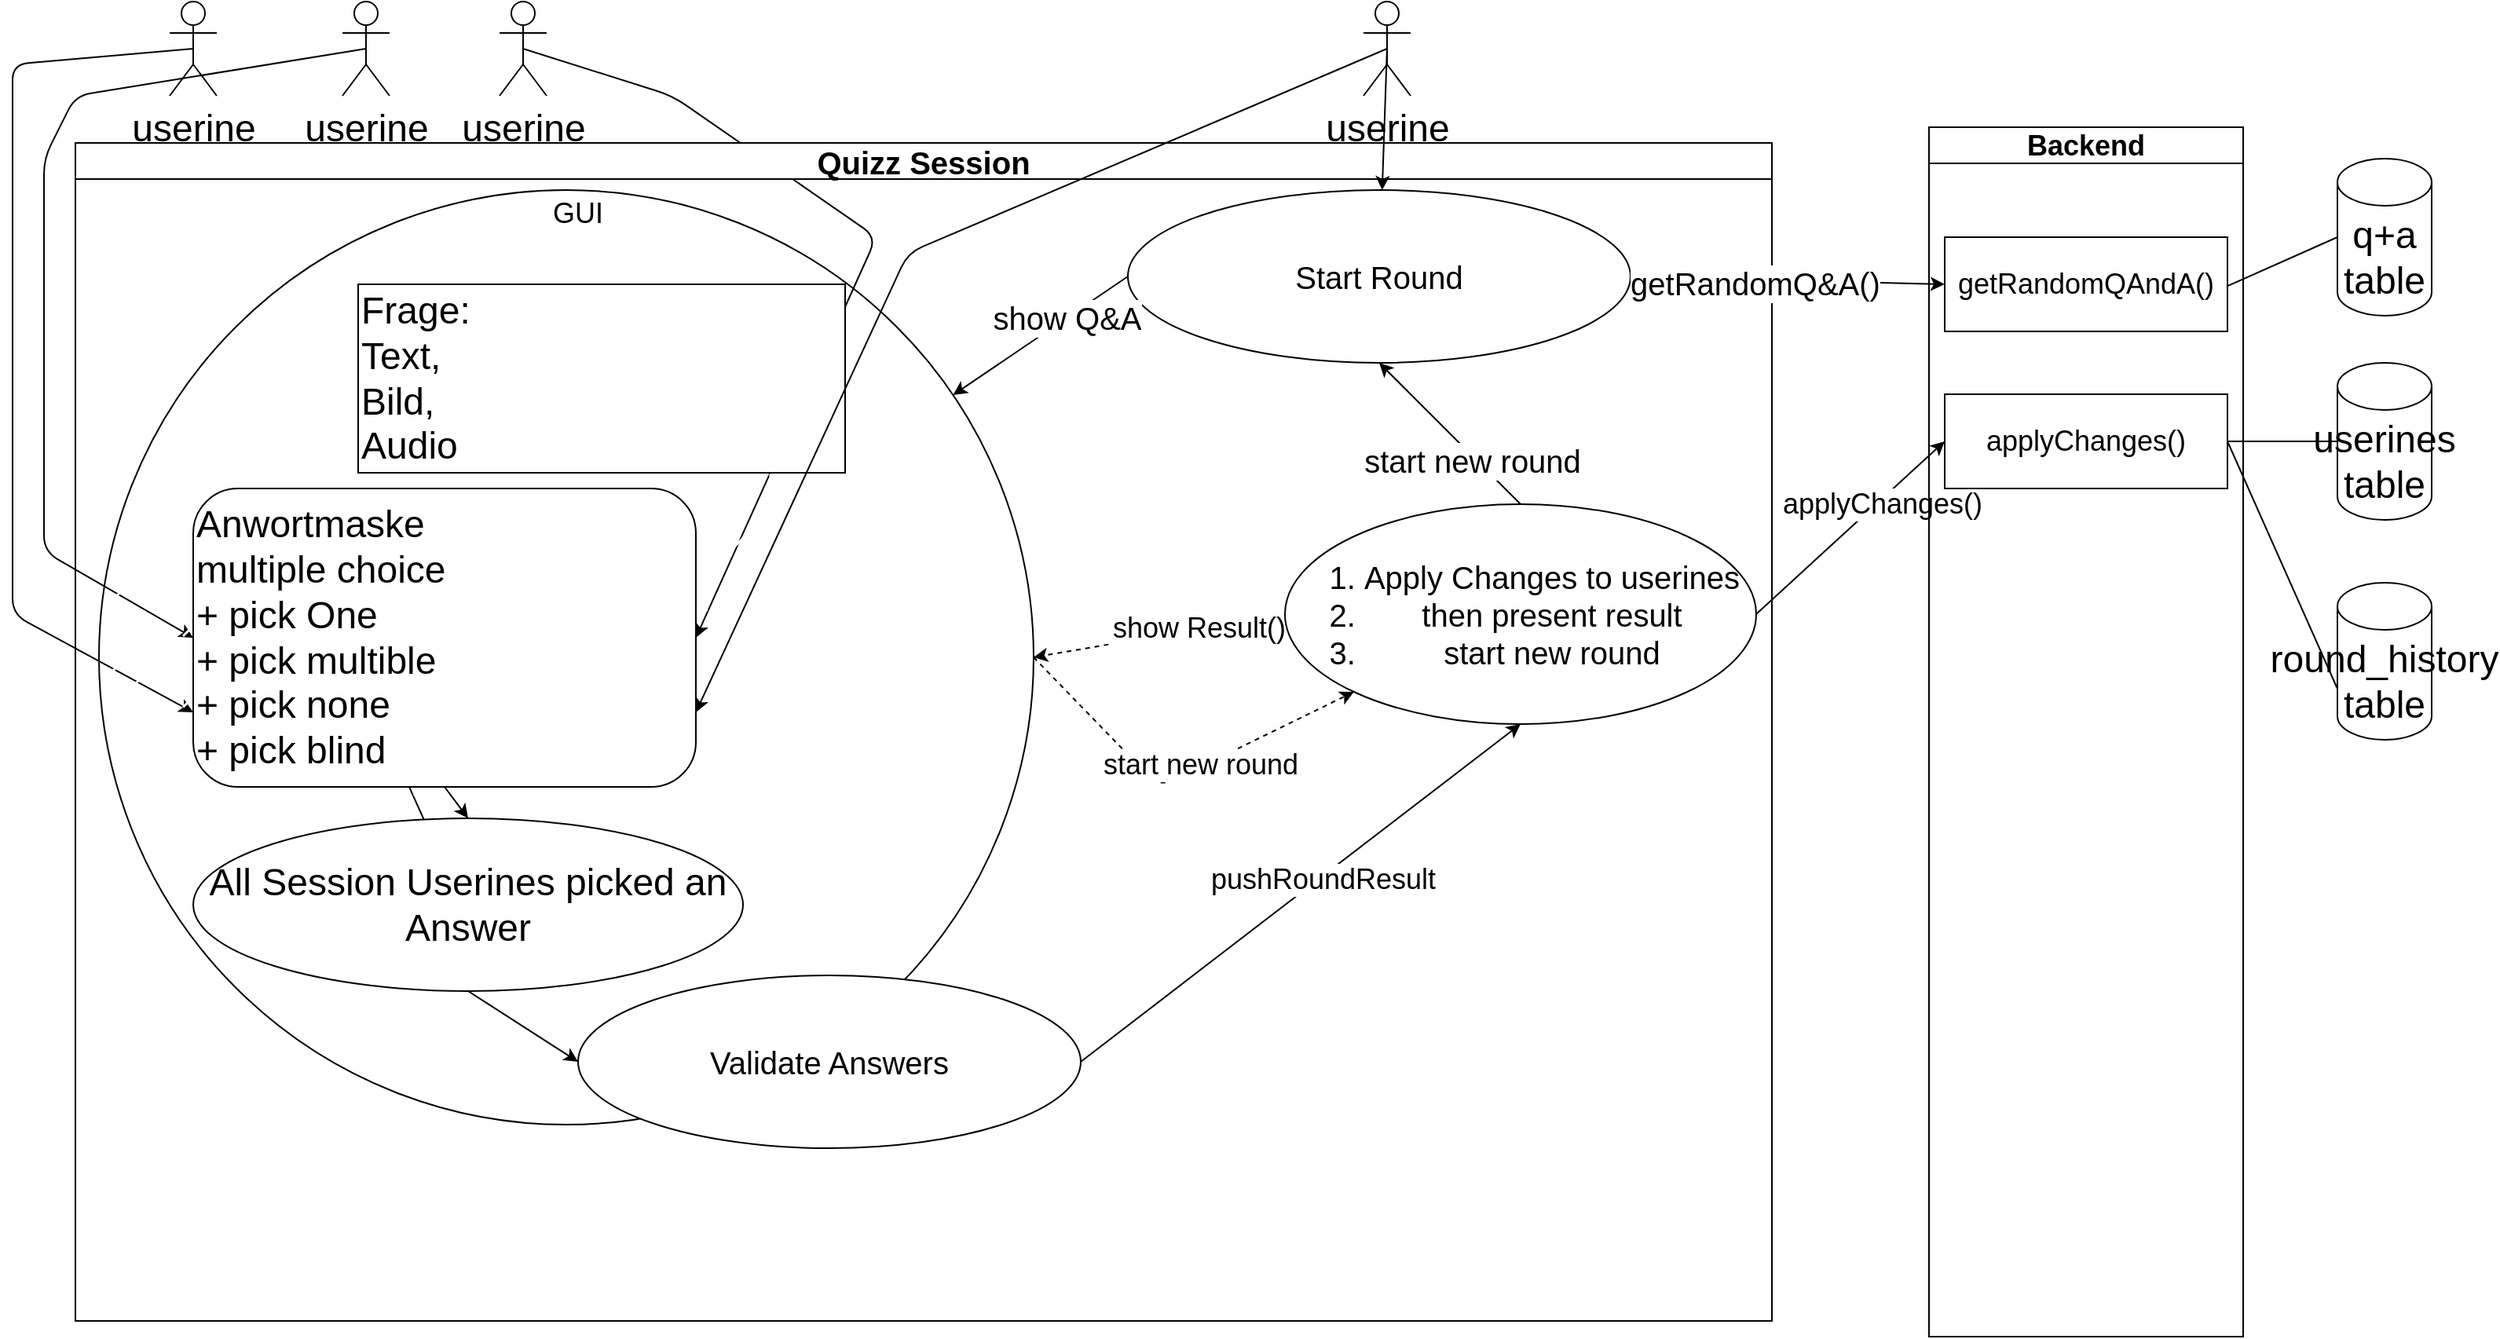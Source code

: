 <mxfile>
    <diagram id="uNC0XxtM1fcTX4ZFAUFy" name="Page-1">
        <mxGraphModel dx="1781" dy="1519" grid="1" gridSize="10" guides="1" tooltips="1" connect="1" arrows="1" fold="1" page="1" pageScale="1" pageWidth="1600" pageHeight="900" math="0" shadow="0">
            <root>
                <mxCell id="0"/>
                <mxCell id="1" parent="0"/>
                <mxCell id="42" style="edgeStyle=none;html=1;exitX=0.5;exitY=0.5;exitDx=0;exitDy=0;exitPerimeter=0;fontSize=20;entryX=0;entryY=0.75;entryDx=0;entryDy=0;" edge="1" parent="1" source="4" target="41">
                    <mxGeometry relative="1" as="geometry">
                        <mxPoint x="30" y="60" as="targetPoint"/>
                        <Array as="points">
                            <mxPoint x="20" y="60"/>
                            <mxPoint x="20" y="410"/>
                        </Array>
                    </mxGeometry>
                </mxCell>
                <mxCell id="4" value="userine" style="shape=umlActor;verticalLabelPosition=bottom;verticalAlign=top;html=1;outlineConnect=0;fontSize=24;" vertex="1" parent="1">
                    <mxGeometry x="120" y="20" width="30" height="60" as="geometry"/>
                </mxCell>
                <mxCell id="10" style="edgeStyle=none;html=1;exitX=0.5;exitY=0.5;exitDx=0;exitDy=0;exitPerimeter=0;fontSize=24;entryX=0;entryY=0.5;entryDx=0;entryDy=0;" edge="1" parent="1" source="5" target="41">
                    <mxGeometry relative="1" as="geometry">
                        <mxPoint x="90" y="375" as="targetPoint"/>
                        <Array as="points">
                            <mxPoint x="60" y="80"/>
                            <mxPoint x="40" y="120"/>
                            <mxPoint x="40" y="370"/>
                        </Array>
                    </mxGeometry>
                </mxCell>
                <mxCell id="5" value="userine" style="shape=umlActor;verticalLabelPosition=bottom;verticalAlign=top;html=1;outlineConnect=0;fontSize=24;" vertex="1" parent="1">
                    <mxGeometry x="230" y="20" width="30" height="60" as="geometry"/>
                </mxCell>
                <mxCell id="12" style="edgeStyle=none;html=1;exitX=0.5;exitY=0.5;exitDx=0;exitDy=0;exitPerimeter=0;entryX=1;entryY=0.5;entryDx=0;entryDy=0;fontSize=24;" edge="1" parent="1" source="6" target="41">
                    <mxGeometry relative="1" as="geometry">
                        <mxPoint x="410" y="375" as="targetPoint"/>
                        <Array as="points">
                            <mxPoint x="440" y="80"/>
                            <mxPoint x="570" y="170"/>
                        </Array>
                    </mxGeometry>
                </mxCell>
                <mxCell id="6" value="userine" style="shape=umlActor;verticalLabelPosition=bottom;verticalAlign=top;html=1;outlineConnect=0;fontSize=24;" vertex="1" parent="1">
                    <mxGeometry x="330" y="20" width="30" height="60" as="geometry"/>
                </mxCell>
                <mxCell id="14" value="" style="endArrow=classic;html=1;fontSize=24;exitX=0.5;exitY=1;exitDx=0;exitDy=0;entryX=0.5;entryY=0;entryDx=0;entryDy=0;" edge="1" parent="1">
                    <mxGeometry width="50" height="50" relative="1" as="geometry">
                        <mxPoint x="250" y="470" as="sourcePoint"/>
                        <mxPoint x="295" y="570" as="targetPoint"/>
                    </mxGeometry>
                </mxCell>
                <mxCell id="17" value="q+a table" style="shape=cylinder3;whiteSpace=wrap;html=1;boundedLbl=1;backgroundOutline=1;size=15;fontSize=24;" vertex="1" parent="1">
                    <mxGeometry x="1500" y="120" width="60" height="100" as="geometry"/>
                </mxCell>
                <mxCell id="23" value="Quizz Session" style="swimlane;whiteSpace=wrap;html=1;fontSize=20;" vertex="1" parent="1">
                    <mxGeometry x="60" y="110" width="1080" height="750" as="geometry"/>
                </mxCell>
                <mxCell id="26" value="Start Round" style="ellipse;whiteSpace=wrap;html=1;fontSize=20;" vertex="1" parent="23">
                    <mxGeometry x="670" y="30" width="320" height="110" as="geometry"/>
                </mxCell>
                <mxCell id="33" style="edgeStyle=none;html=1;exitX=0.5;exitY=0;exitDx=0;exitDy=0;entryX=0.5;entryY=1;entryDx=0;entryDy=0;fontSize=20;" edge="1" parent="23" source="31" target="26">
                    <mxGeometry relative="1" as="geometry"/>
                </mxCell>
                <mxCell id="34" value="start new round" style="edgeLabel;html=1;align=center;verticalAlign=middle;resizable=0;points=[];fontSize=20;" vertex="1" connectable="0" parent="33">
                    <mxGeometry x="-0.351" y="2" relative="1" as="geometry">
                        <mxPoint as="offset"/>
                    </mxGeometry>
                </mxCell>
                <mxCell id="57" style="edgeStyle=none;html=1;exitX=0;exitY=0.5;exitDx=0;exitDy=0;entryX=1;entryY=0.5;entryDx=0;entryDy=0;fontSize=18;dashed=1;" edge="1" parent="23" source="31" target="39">
                    <mxGeometry relative="1" as="geometry"/>
                </mxCell>
                <mxCell id="58" value="show Result()" style="edgeLabel;html=1;align=center;verticalAlign=middle;resizable=0;points=[];fontSize=18;" vertex="1" connectable="0" parent="57">
                    <mxGeometry x="-0.313" y="-1" relative="1" as="geometry">
                        <mxPoint as="offset"/>
                    </mxGeometry>
                </mxCell>
                <mxCell id="31" value="&lt;ol&gt;&lt;li&gt;Apply Changes to userines&lt;/li&gt;&lt;li&gt;then present result&lt;/li&gt;&lt;li&gt;start new round&lt;/li&gt;&lt;/ol&gt;" style="ellipse;whiteSpace=wrap;html=1;fontSize=20;align=center;" vertex="1" parent="23">
                    <mxGeometry x="770" y="230" width="300" height="140" as="geometry"/>
                </mxCell>
                <mxCell id="63" style="edgeStyle=none;html=1;exitX=1;exitY=0.5;exitDx=0;exitDy=0;entryX=0;entryY=1;entryDx=0;entryDy=0;dashed=1;fontSize=18;" edge="1" parent="23" source="39" target="31">
                    <mxGeometry relative="1" as="geometry">
                        <Array as="points">
                            <mxPoint x="690" y="410"/>
                        </Array>
                    </mxGeometry>
                </mxCell>
                <mxCell id="64" value="start new round" style="edgeLabel;html=1;align=center;verticalAlign=middle;resizable=0;points=[];fontSize=18;" vertex="1" connectable="0" parent="63">
                    <mxGeometry x="0.14" y="2" relative="1" as="geometry">
                        <mxPoint as="offset"/>
                    </mxGeometry>
                </mxCell>
                <mxCell id="39" value="" style="ellipse;whiteSpace=wrap;html=1;aspect=fixed;fontSize=20;fillStyle=dashed;gradientDirection=radial;" vertex="1" parent="23">
                    <mxGeometry x="15" y="30" width="595" height="595" as="geometry"/>
                </mxCell>
                <mxCell id="40" value="&lt;font style=&quot;font-size: 24px;&quot;&gt;Frage:&lt;br&gt;Text, &lt;br&gt;Bild, &lt;br&gt;&lt;/font&gt;&lt;div style=&quot;font-size: 24px;&quot;&gt;&lt;span style=&quot;background-color: initial;&quot;&gt;&lt;font style=&quot;font-size: 24px;&quot;&gt;Audio&amp;nbsp;&lt;/font&gt;&lt;/span&gt;&lt;/div&gt;" style="rounded=0;whiteSpace=wrap;html=1;align=left;" vertex="1" parent="23">
                    <mxGeometry x="180" y="90" width="310" height="120" as="geometry"/>
                </mxCell>
                <mxCell id="45" style="edgeStyle=none;html=1;exitX=0.5;exitY=1;exitDx=0;exitDy=0;entryX=0.5;entryY=0;entryDx=0;entryDy=0;fontSize=20;" edge="1" parent="23" source="41" target="43">
                    <mxGeometry relative="1" as="geometry"/>
                </mxCell>
                <mxCell id="41" value="&lt;font style=&quot;font-size: 24px;&quot;&gt;Anwortmaske&lt;br&gt;multiple choice&lt;br&gt;+ pick One&lt;br&gt;+ pick multible&lt;br&gt;+ pick none&lt;br&gt;+ pick blind&lt;/font&gt;" style="rounded=1;whiteSpace=wrap;html=1;align=left;" vertex="1" parent="23">
                    <mxGeometry x="75" y="220" width="320" height="190" as="geometry"/>
                </mxCell>
                <mxCell id="47" style="edgeStyle=none;html=1;exitX=1;exitY=0.5;exitDx=0;exitDy=0;entryX=0.5;entryY=1;entryDx=0;entryDy=0;fontSize=20;" edge="1" parent="23" source="44" target="31">
                    <mxGeometry relative="1" as="geometry"/>
                </mxCell>
                <mxCell id="62" value="pushRoundResult" style="edgeLabel;html=1;align=center;verticalAlign=middle;resizable=0;points=[];fontSize=18;" vertex="1" connectable="0" parent="47">
                    <mxGeometry x="0.093" y="-1" relative="1" as="geometry">
                        <mxPoint as="offset"/>
                    </mxGeometry>
                </mxCell>
                <mxCell id="44" value="Validate Answers" style="ellipse;whiteSpace=wrap;html=1;fontSize=20;" vertex="1" parent="23">
                    <mxGeometry x="320" y="530" width="320" height="110" as="geometry"/>
                </mxCell>
                <mxCell id="46" style="edgeStyle=none;html=1;exitX=0.5;exitY=1;exitDx=0;exitDy=0;entryX=0;entryY=0.5;entryDx=0;entryDy=0;fontSize=20;" edge="1" parent="23" source="43" target="44">
                    <mxGeometry relative="1" as="geometry"/>
                </mxCell>
                <mxCell id="43" value="All Session Userines picked an Answer" style="ellipse;whiteSpace=wrap;html=1;fontSize=24;" vertex="1" parent="23">
                    <mxGeometry x="75" y="430" width="350" height="110" as="geometry"/>
                </mxCell>
                <mxCell id="29" style="edgeStyle=none;html=1;exitX=0;exitY=0.5;exitDx=0;exitDy=0;fontSize=20;" edge="1" parent="23" source="26" target="39">
                    <mxGeometry relative="1" as="geometry">
                        <mxPoint x="380" y="180" as="targetPoint"/>
                    </mxGeometry>
                </mxCell>
                <mxCell id="30" value="show Q&amp;amp;A" style="edgeLabel;html=1;align=center;verticalAlign=middle;resizable=0;points=[];fontSize=20;" vertex="1" connectable="0" parent="29">
                    <mxGeometry x="-0.312" y="-1" relative="1" as="geometry">
                        <mxPoint as="offset"/>
                    </mxGeometry>
                </mxCell>
                <mxCell id="59" value="GUI" style="text;html=1;strokeColor=none;fillColor=none;align=center;verticalAlign=middle;whiteSpace=wrap;rounded=0;fillStyle=dashed;fontSize=18;" vertex="1" parent="23">
                    <mxGeometry x="290" y="30" width="60" height="30" as="geometry"/>
                </mxCell>
                <mxCell id="27" style="edgeStyle=none;html=1;exitX=1;exitY=0.5;exitDx=0;exitDy=0;entryX=0;entryY=0.5;entryDx=0;entryDy=0;fontSize=20;" edge="1" parent="1" source="26" target="54">
                    <mxGeometry relative="1" as="geometry">
                        <mxPoint x="1220" y="250" as="targetPoint"/>
                    </mxGeometry>
                </mxCell>
                <mxCell id="28" value="getRandomQ&amp;amp;A()" style="edgeLabel;html=1;align=center;verticalAlign=middle;resizable=0;points=[];fontSize=20;" vertex="1" connectable="0" parent="27">
                    <mxGeometry x="-0.208" y="-2" relative="1" as="geometry">
                        <mxPoint as="offset"/>
                    </mxGeometry>
                </mxCell>
                <mxCell id="48" style="edgeStyle=none;html=1;exitX=1;exitY=0.5;exitDx=0;exitDy=0;entryX=0;entryY=0.5;entryDx=0;entryDy=0;fontSize=20;" edge="1" parent="1" source="31" target="55">
                    <mxGeometry relative="1" as="geometry">
                        <mxPoint x="1270" y="350" as="targetPoint"/>
                        <Array as="points"/>
                    </mxGeometry>
                </mxCell>
                <mxCell id="56" value="applyChanges()" style="edgeLabel;html=1;align=center;verticalAlign=middle;resizable=0;points=[];fontSize=18;" vertex="1" connectable="0" parent="48">
                    <mxGeometry x="0.306" y="-2" relative="1" as="geometry">
                        <mxPoint as="offset"/>
                    </mxGeometry>
                </mxCell>
                <mxCell id="49" value="userines table" style="shape=cylinder3;whiteSpace=wrap;html=1;boundedLbl=1;backgroundOutline=1;size=15;fontSize=24;" vertex="1" parent="1">
                    <mxGeometry x="1500" y="250" width="60" height="100" as="geometry"/>
                </mxCell>
                <mxCell id="51" value="" style="endArrow=none;html=1;fontSize=20;entryX=0;entryY=0.5;entryDx=0;entryDy=0;entryPerimeter=0;exitX=1;exitY=0.5;exitDx=0;exitDy=0;" edge="1" parent="1" source="55" target="49">
                    <mxGeometry width="50" height="50" relative="1" as="geometry">
                        <mxPoint x="1420" y="300" as="sourcePoint"/>
                        <mxPoint x="1260" y="470" as="targetPoint"/>
                    </mxGeometry>
                </mxCell>
                <mxCell id="52" value="" style="endArrow=none;html=1;fontSize=20;entryX=0;entryY=0.5;entryDx=0;entryDy=0;entryPerimeter=0;" edge="1" parent="1" target="17">
                    <mxGeometry width="50" height="50" relative="1" as="geometry">
                        <mxPoint x="1420" y="205.556" as="sourcePoint"/>
                        <mxPoint x="1370" y="510" as="targetPoint"/>
                    </mxGeometry>
                </mxCell>
                <mxCell id="53" value="Backend" style="swimlane;whiteSpace=wrap;html=1;fontSize=18;" vertex="1" parent="1">
                    <mxGeometry x="1240" y="100" width="200" height="770" as="geometry"/>
                </mxCell>
                <mxCell id="54" value="getRandomQAndA()" style="rounded=0;whiteSpace=wrap;html=1;fontSize=18;" vertex="1" parent="53">
                    <mxGeometry x="10" y="70" width="180" height="60" as="geometry"/>
                </mxCell>
                <mxCell id="55" value="applyChanges()" style="rounded=0;whiteSpace=wrap;html=1;fontSize=18;" vertex="1" parent="53">
                    <mxGeometry x="10" y="170" width="180" height="60" as="geometry"/>
                </mxCell>
                <mxCell id="60" value="round_history&lt;br&gt;table" style="shape=cylinder3;whiteSpace=wrap;html=1;boundedLbl=1;backgroundOutline=1;size=15;fontSize=24;" vertex="1" parent="1">
                    <mxGeometry x="1500" y="390" width="60" height="100" as="geometry"/>
                </mxCell>
                <mxCell id="61" value="" style="endArrow=none;html=1;fontSize=20;entryX=0;entryY=0;entryDx=0;entryDy=67.5;entryPerimeter=0;exitX=1;exitY=0.5;exitDx=0;exitDy=0;" edge="1" parent="1" source="55" target="60">
                    <mxGeometry width="50" height="50" relative="1" as="geometry">
                        <mxPoint x="1440" y="310" as="sourcePoint"/>
                        <mxPoint x="1510" y="310" as="targetPoint"/>
                    </mxGeometry>
                </mxCell>
                <mxCell id="66" style="edgeStyle=none;html=1;exitX=0.5;exitY=0.5;exitDx=0;exitDy=0;exitPerimeter=0;fontSize=18;" edge="1" parent="1" source="65" target="26">
                    <mxGeometry relative="1" as="geometry"/>
                </mxCell>
                <mxCell id="67" style="edgeStyle=none;html=1;exitX=0.5;exitY=0.5;exitDx=0;exitDy=0;exitPerimeter=0;entryX=1;entryY=0.75;entryDx=0;entryDy=0;fontSize=18;" edge="1" parent="1" source="65" target="41">
                    <mxGeometry relative="1" as="geometry">
                        <Array as="points">
                            <mxPoint x="590" y="180"/>
                        </Array>
                    </mxGeometry>
                </mxCell>
                <mxCell id="65" value="userine" style="shape=umlActor;verticalLabelPosition=bottom;verticalAlign=top;html=1;outlineConnect=0;fontSize=24;" vertex="1" parent="1">
                    <mxGeometry x="880" y="20" width="30" height="60" as="geometry"/>
                </mxCell>
            </root>
        </mxGraphModel>
    </diagram>
</mxfile>